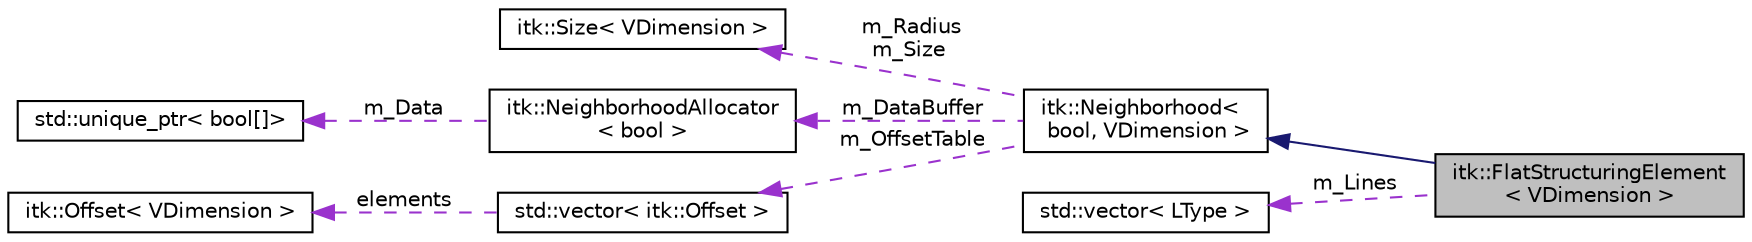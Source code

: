 digraph "itk::FlatStructuringElement&lt; VDimension &gt;"
{
 // LATEX_PDF_SIZE
  edge [fontname="Helvetica",fontsize="10",labelfontname="Helvetica",labelfontsize="10"];
  node [fontname="Helvetica",fontsize="10",shape=record];
  rankdir="LR";
  Node1 [label="itk::FlatStructuringElement\l\< VDimension \>",height=0.2,width=0.4,color="black", fillcolor="grey75", style="filled", fontcolor="black",tooltip="A class to support a variety of flat structuring elements, including versions created by decompositio..."];
  Node2 -> Node1 [dir="back",color="midnightblue",fontsize="10",style="solid",fontname="Helvetica"];
  Node2 [label="itk::Neighborhood\<\l bool, VDimension \>",height=0.2,width=0.4,color="black", fillcolor="white", style="filled",URL="$classitk_1_1Neighborhood.html",tooltip=" "];
  Node3 -> Node2 [dir="back",color="darkorchid3",fontsize="10",style="dashed",label=" m_Radius\nm_Size" ,fontname="Helvetica"];
  Node3 [label="itk::Size\< VDimension \>",height=0.2,width=0.4,color="black", fillcolor="white", style="filled",URL="$structitk_1_1Size.html",tooltip=" "];
  Node4 -> Node2 [dir="back",color="darkorchid3",fontsize="10",style="dashed",label=" m_DataBuffer" ,fontname="Helvetica"];
  Node4 [label="itk::NeighborhoodAllocator\l\< bool \>",height=0.2,width=0.4,color="black", fillcolor="white", style="filled",URL="$classitk_1_1NeighborhoodAllocator.html",tooltip=" "];
  Node5 -> Node4 [dir="back",color="darkorchid3",fontsize="10",style="dashed",label=" m_Data" ,fontname="Helvetica"];
  Node5 [label="std::unique_ptr\< bool[]\>",height=0.2,width=0.4,color="black", fillcolor="white", style="filled",tooltip=" "];
  Node6 -> Node2 [dir="back",color="darkorchid3",fontsize="10",style="dashed",label=" m_OffsetTable" ,fontname="Helvetica"];
  Node6 [label="std::vector\< itk::Offset \>",height=0.2,width=0.4,color="black", fillcolor="white", style="filled",tooltip=" "];
  Node7 -> Node6 [dir="back",color="darkorchid3",fontsize="10",style="dashed",label=" elements" ,fontname="Helvetica"];
  Node7 [label="itk::Offset\< VDimension \>",height=0.2,width=0.4,color="black", fillcolor="white", style="filled",URL="$structitk_1_1Offset.html",tooltip="Represent a n-dimensional offset between two n-dimensional indexes of n-dimensional image."];
  Node8 -> Node1 [dir="back",color="darkorchid3",fontsize="10",style="dashed",label=" m_Lines" ,fontname="Helvetica"];
  Node8 [label="std::vector\< LType \>",height=0.2,width=0.4,color="black", fillcolor="white", style="filled",tooltip=" "];
}
